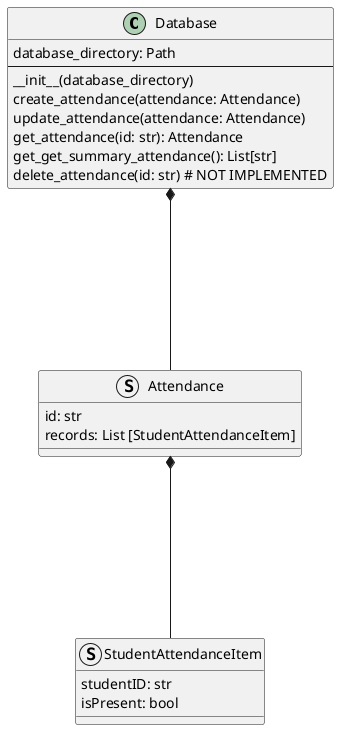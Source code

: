 @startuml
class Database {
database_directory: Path
----
__init__(database_directory)
create_attendance(attendance: Attendance)
update_attendance(attendance: Attendance)
get_attendance(id: str): Attendance
get_get_summary_attendance(): List[str]
delete_attendance(id: str) # NOT IMPLEMENTED
}


struct Attendance {
id: str
records: List [StudentAttendanceItem]
}

struct StudentAttendanceItem {
studentID: str
isPresent: bool
}

Database   *---- Attendance
Attendance *---- StudentAttendanceItem
@enduml